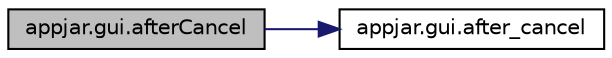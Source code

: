 digraph "appjar.gui.afterCancel"
{
  edge [fontname="Helvetica",fontsize="10",labelfontname="Helvetica",labelfontsize="10"];
  node [fontname="Helvetica",fontsize="10",shape=record];
  rankdir="LR";
  Node824 [label="appjar.gui.afterCancel",height=0.2,width=0.4,color="black", fillcolor="grey75", style="filled", fontcolor="black"];
  Node824 -> Node825 [color="midnightblue",fontsize="10",style="solid"];
  Node825 [label="appjar.gui.after_cancel",height=0.2,width=0.4,color="black", fillcolor="white", style="filled",URL="$classappjar_1_1gui.html#a9868fb4807bcf042789c84d29ab47d0f"];
}
